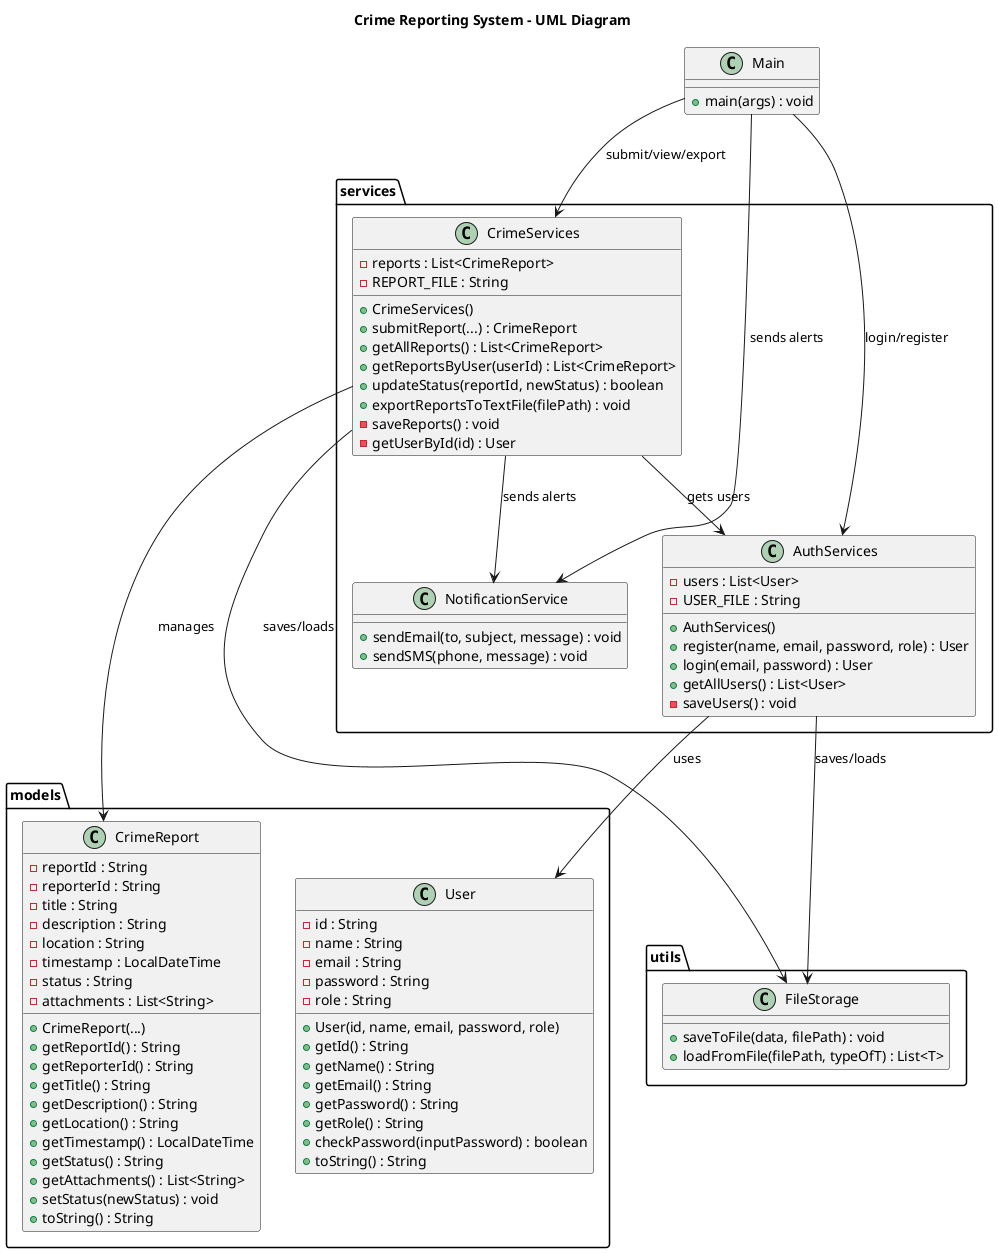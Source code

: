 @startuml
title Crime Reporting System - UML Diagram

package "models" {
    class User {
        - id : String
        - name : String
        - email : String
        - password : String
        - role : String
        + User(id, name, email, password, role)
        + getId() : String
        + getName() : String
        + getEmail() : String
        + getPassword() : String
        + getRole() : String
        + checkPassword(inputPassword) : boolean
        + toString() : String
    }

    class CrimeReport {
        - reportId : String
        - reporterId : String
        - title : String
        - description : String
        - location : String
        - timestamp : LocalDateTime
        - status : String
        - attachments : List<String>
        + CrimeReport(...)
        + getReportId() : String
        + getReporterId() : String
        + getTitle() : String
        + getDescription() : String
        + getLocation() : String
        + getTimestamp() : LocalDateTime
        + getStatus() : String
        + getAttachments() : List<String>
        + setStatus(newStatus) : void
        + toString() : String
    }
}

package "services" {
    class AuthServices {
        - users : List<User>
        - USER_FILE : String
        + AuthServices()
        + register(name, email, password, role) : User
        + login(email, password) : User
        + getAllUsers() : List<User>
        - saveUsers() : void
    }

    class CrimeServices {
        - reports : List<CrimeReport>
        - REPORT_FILE : String
        + CrimeServices()
        + submitReport(...) : CrimeReport
        + getAllReports() : List<CrimeReport>
        + getReportsByUser(userId) : List<CrimeReport>
        + updateStatus(reportId, newStatus) : boolean
        + exportReportsToTextFile(filePath) : void
        - saveReports() : void
        - getUserById(id) : User
    }

    class NotificationService {
        + sendEmail(to, subject, message) : void
        + sendSMS(phone, message) : void
    }
}

package "utils" {
    class FileStorage {
        + saveToFile(data, filePath) : void
        + loadFromFile(filePath, typeOfT) : List<T>
    }
}

class Main {
    + main(args) : void
}

' === Relationships ===
AuthServices --> User : uses
AuthServices --> FileStorage : saves/loads
CrimeServices --> CrimeReport : manages
CrimeServices --> AuthServices : gets users
CrimeServices --> NotificationService : sends alerts
CrimeServices --> FileStorage : saves/loads
Main --> AuthServices : login/register
Main --> CrimeServices : submit/view/export
Main --> NotificationService : sends alerts

@enduml
